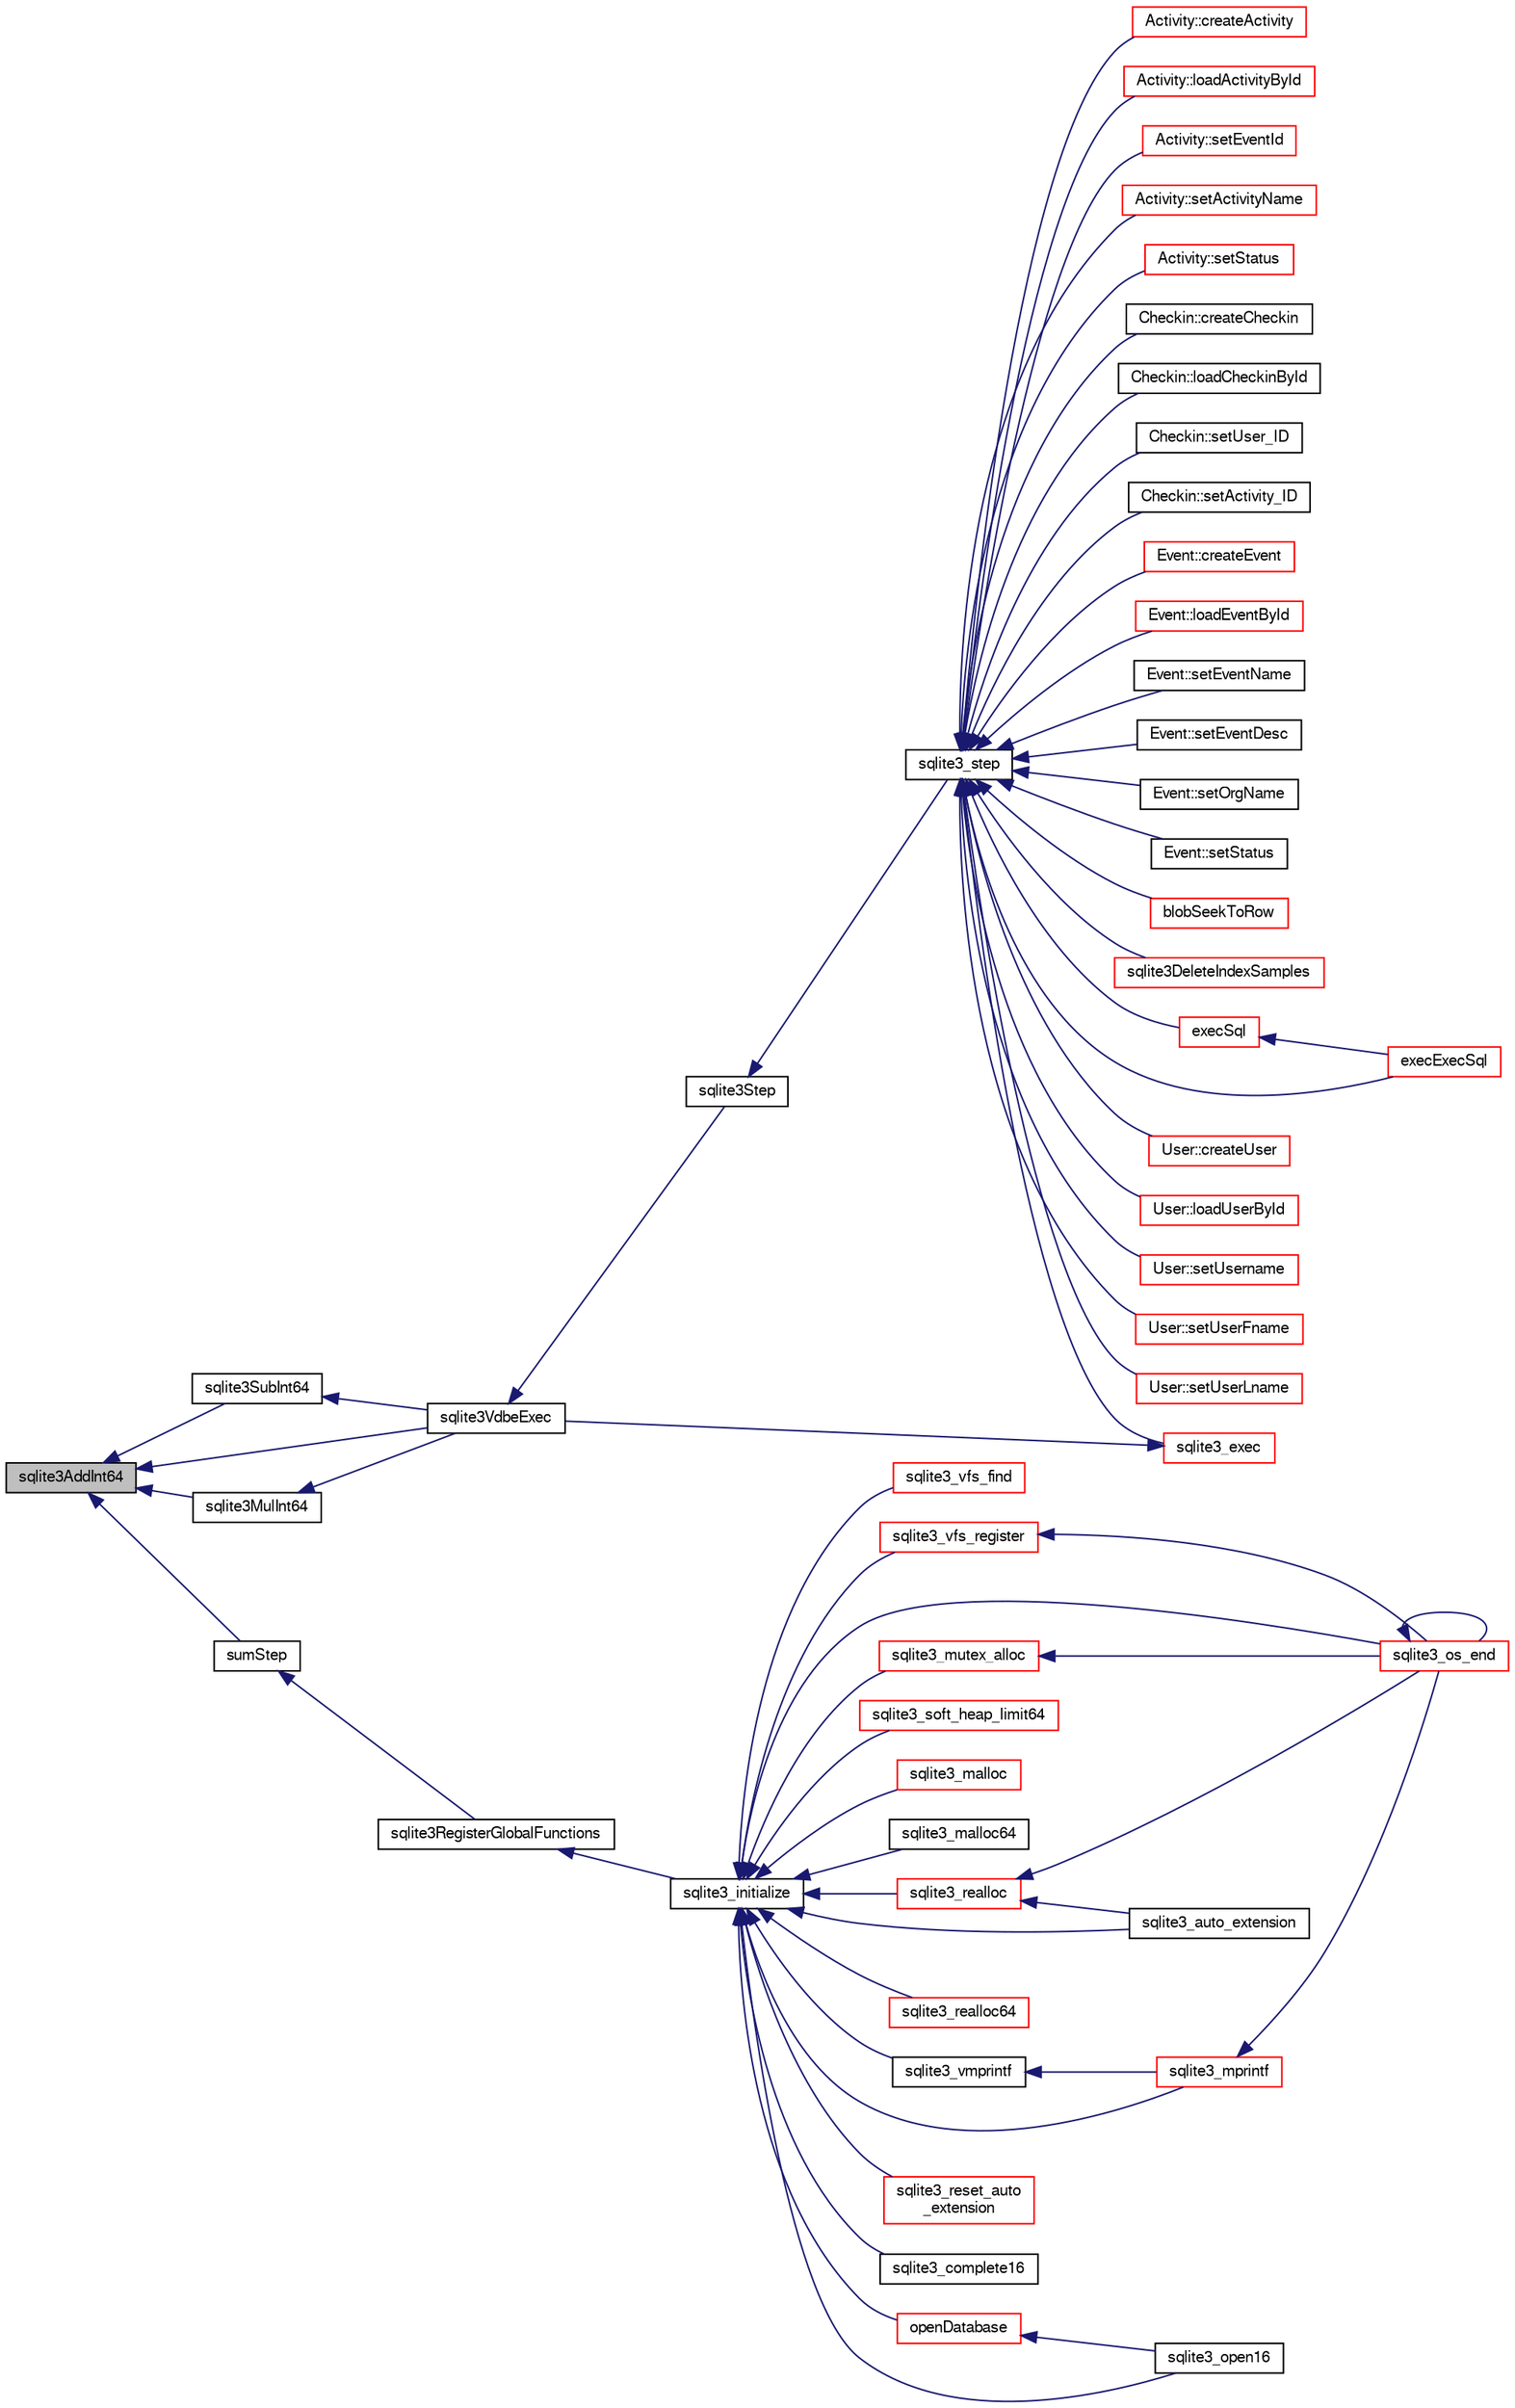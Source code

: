 digraph "sqlite3AddInt64"
{
  edge [fontname="FreeSans",fontsize="10",labelfontname="FreeSans",labelfontsize="10"];
  node [fontname="FreeSans",fontsize="10",shape=record];
  rankdir="LR";
  Node409622 [label="sqlite3AddInt64",height=0.2,width=0.4,color="black", fillcolor="grey75", style="filled", fontcolor="black"];
  Node409622 -> Node409623 [dir="back",color="midnightblue",fontsize="10",style="solid",fontname="FreeSans"];
  Node409623 [label="sqlite3SubInt64",height=0.2,width=0.4,color="black", fillcolor="white", style="filled",URL="$sqlite3_8c.html#a9c42e3cb50d8d1f61d407e52b48af32c"];
  Node409623 -> Node409624 [dir="back",color="midnightblue",fontsize="10",style="solid",fontname="FreeSans"];
  Node409624 [label="sqlite3VdbeExec",height=0.2,width=0.4,color="black", fillcolor="white", style="filled",URL="$sqlite3_8c.html#a8ce40a614bdc56719c4d642b1e4dfb21"];
  Node409624 -> Node409625 [dir="back",color="midnightblue",fontsize="10",style="solid",fontname="FreeSans"];
  Node409625 [label="sqlite3Step",height=0.2,width=0.4,color="black", fillcolor="white", style="filled",URL="$sqlite3_8c.html#a3f2872e873e2758a4beedad1d5113554"];
  Node409625 -> Node409626 [dir="back",color="midnightblue",fontsize="10",style="solid",fontname="FreeSans"];
  Node409626 [label="sqlite3_step",height=0.2,width=0.4,color="black", fillcolor="white", style="filled",URL="$sqlite3_8h.html#ac1e491ce36b7471eb28387f7d3c74334"];
  Node409626 -> Node409627 [dir="back",color="midnightblue",fontsize="10",style="solid",fontname="FreeSans"];
  Node409627 [label="Activity::createActivity",height=0.2,width=0.4,color="red", fillcolor="white", style="filled",URL="$classActivity.html#a813cc5e52c14ab49b39014c134e3425b"];
  Node409626 -> Node409630 [dir="back",color="midnightblue",fontsize="10",style="solid",fontname="FreeSans"];
  Node409630 [label="Activity::loadActivityById",height=0.2,width=0.4,color="red", fillcolor="white", style="filled",URL="$classActivity.html#abe4ffb4f08a47212ebf9013259d9e7fd"];
  Node409626 -> Node409632 [dir="back",color="midnightblue",fontsize="10",style="solid",fontname="FreeSans"];
  Node409632 [label="Activity::setEventId",height=0.2,width=0.4,color="red", fillcolor="white", style="filled",URL="$classActivity.html#adb1d0fd0d08f473e068f0a4086bfa9ca"];
  Node409626 -> Node409633 [dir="back",color="midnightblue",fontsize="10",style="solid",fontname="FreeSans"];
  Node409633 [label="Activity::setActivityName",height=0.2,width=0.4,color="red", fillcolor="white", style="filled",URL="$classActivity.html#a62dc3737b33915a36086f9dd26d16a81"];
  Node409626 -> Node409634 [dir="back",color="midnightblue",fontsize="10",style="solid",fontname="FreeSans"];
  Node409634 [label="Activity::setStatus",height=0.2,width=0.4,color="red", fillcolor="white", style="filled",URL="$classActivity.html#af618135a7738f4d2a7ee147a8ef912ea"];
  Node409626 -> Node409635 [dir="back",color="midnightblue",fontsize="10",style="solid",fontname="FreeSans"];
  Node409635 [label="Checkin::createCheckin",height=0.2,width=0.4,color="black", fillcolor="white", style="filled",URL="$classCheckin.html#a4e40acdf7fff0e607f6de4f24f3a163c"];
  Node409626 -> Node409636 [dir="back",color="midnightblue",fontsize="10",style="solid",fontname="FreeSans"];
  Node409636 [label="Checkin::loadCheckinById",height=0.2,width=0.4,color="black", fillcolor="white", style="filled",URL="$classCheckin.html#a3461f70ea6c68475225f2a07f78a21e0"];
  Node409626 -> Node409637 [dir="back",color="midnightblue",fontsize="10",style="solid",fontname="FreeSans"];
  Node409637 [label="Checkin::setUser_ID",height=0.2,width=0.4,color="black", fillcolor="white", style="filled",URL="$classCheckin.html#a76ab640f4f912876dbebf183db5359c6"];
  Node409626 -> Node409638 [dir="back",color="midnightblue",fontsize="10",style="solid",fontname="FreeSans"];
  Node409638 [label="Checkin::setActivity_ID",height=0.2,width=0.4,color="black", fillcolor="white", style="filled",URL="$classCheckin.html#ab2ff3ec2604ec73a42af25874a00b232"];
  Node409626 -> Node409639 [dir="back",color="midnightblue",fontsize="10",style="solid",fontname="FreeSans"];
  Node409639 [label="Event::createEvent",height=0.2,width=0.4,color="red", fillcolor="white", style="filled",URL="$classEvent.html#a77adb9f4a46ffb32c2d931f0691f5903"];
  Node409626 -> Node409640 [dir="back",color="midnightblue",fontsize="10",style="solid",fontname="FreeSans"];
  Node409640 [label="Event::loadEventById",height=0.2,width=0.4,color="red", fillcolor="white", style="filled",URL="$classEvent.html#afa66cea33f722dbeecb69cc98fdea055"];
  Node409626 -> Node409641 [dir="back",color="midnightblue",fontsize="10",style="solid",fontname="FreeSans"];
  Node409641 [label="Event::setEventName",height=0.2,width=0.4,color="black", fillcolor="white", style="filled",URL="$classEvent.html#a10596b6ca077df05184e30d62b08729d"];
  Node409626 -> Node409642 [dir="back",color="midnightblue",fontsize="10",style="solid",fontname="FreeSans"];
  Node409642 [label="Event::setEventDesc",height=0.2,width=0.4,color="black", fillcolor="white", style="filled",URL="$classEvent.html#ae36b8377dcae792f1c5c4726024c981b"];
  Node409626 -> Node409643 [dir="back",color="midnightblue",fontsize="10",style="solid",fontname="FreeSans"];
  Node409643 [label="Event::setOrgName",height=0.2,width=0.4,color="black", fillcolor="white", style="filled",URL="$classEvent.html#a19aac0f776bd764563a54977656cf680"];
  Node409626 -> Node409644 [dir="back",color="midnightblue",fontsize="10",style="solid",fontname="FreeSans"];
  Node409644 [label="Event::setStatus",height=0.2,width=0.4,color="black", fillcolor="white", style="filled",URL="$classEvent.html#ab0a6b9285af0f4172eb841e2b80f8972"];
  Node409626 -> Node409645 [dir="back",color="midnightblue",fontsize="10",style="solid",fontname="FreeSans"];
  Node409645 [label="blobSeekToRow",height=0.2,width=0.4,color="red", fillcolor="white", style="filled",URL="$sqlite3_8c.html#afff57e13332b98c8a44a7cebe38962ab"];
  Node409626 -> Node409648 [dir="back",color="midnightblue",fontsize="10",style="solid",fontname="FreeSans"];
  Node409648 [label="sqlite3DeleteIndexSamples",height=0.2,width=0.4,color="red", fillcolor="white", style="filled",URL="$sqlite3_8c.html#aaeda0302fbf61397ec009f65bed047ef"];
  Node409626 -> Node409817 [dir="back",color="midnightblue",fontsize="10",style="solid",fontname="FreeSans"];
  Node409817 [label="sqlite3_exec",height=0.2,width=0.4,color="red", fillcolor="white", style="filled",URL="$sqlite3_8h.html#a97487ec8150e0bcc8fa392ab8f0e24db"];
  Node409817 -> Node409624 [dir="back",color="midnightblue",fontsize="10",style="solid",fontname="FreeSans"];
  Node409626 -> Node409808 [dir="back",color="midnightblue",fontsize="10",style="solid",fontname="FreeSans"];
  Node409808 [label="execSql",height=0.2,width=0.4,color="red", fillcolor="white", style="filled",URL="$sqlite3_8c.html#a7d16651b98a110662f4c265eff0246cb"];
  Node409808 -> Node409809 [dir="back",color="midnightblue",fontsize="10",style="solid",fontname="FreeSans"];
  Node409809 [label="execExecSql",height=0.2,width=0.4,color="red", fillcolor="white", style="filled",URL="$sqlite3_8c.html#ac1be09a6c047f21133d16378d301e0d4"];
  Node409626 -> Node409809 [dir="back",color="midnightblue",fontsize="10",style="solid",fontname="FreeSans"];
  Node409626 -> Node409811 [dir="back",color="midnightblue",fontsize="10",style="solid",fontname="FreeSans"];
  Node409811 [label="User::createUser",height=0.2,width=0.4,color="red", fillcolor="white", style="filled",URL="$classUser.html#a22ed673939e8cc0a136130b809bba513"];
  Node409626 -> Node409812 [dir="back",color="midnightblue",fontsize="10",style="solid",fontname="FreeSans"];
  Node409812 [label="User::loadUserById",height=0.2,width=0.4,color="red", fillcolor="white", style="filled",URL="$classUser.html#a863377665b7fb83c5547dcf9727f5092"];
  Node409626 -> Node409813 [dir="back",color="midnightblue",fontsize="10",style="solid",fontname="FreeSans"];
  Node409813 [label="User::setUsername",height=0.2,width=0.4,color="red", fillcolor="white", style="filled",URL="$classUser.html#aa0497022a136cb78de785b0a39ae60b1"];
  Node409626 -> Node409814 [dir="back",color="midnightblue",fontsize="10",style="solid",fontname="FreeSans"];
  Node409814 [label="User::setUserFname",height=0.2,width=0.4,color="red", fillcolor="white", style="filled",URL="$classUser.html#a72657eb55cd0ca437b4841a43f19912f"];
  Node409626 -> Node409815 [dir="back",color="midnightblue",fontsize="10",style="solid",fontname="FreeSans"];
  Node409815 [label="User::setUserLname",height=0.2,width=0.4,color="red", fillcolor="white", style="filled",URL="$classUser.html#aa25973387e5afe1aa6f60dd6545e33b5"];
  Node409622 -> Node409885 [dir="back",color="midnightblue",fontsize="10",style="solid",fontname="FreeSans"];
  Node409885 [label="sqlite3MulInt64",height=0.2,width=0.4,color="black", fillcolor="white", style="filled",URL="$sqlite3_8c.html#a68089ffc385097c23d9c85939de66b79"];
  Node409885 -> Node409624 [dir="back",color="midnightblue",fontsize="10",style="solid",fontname="FreeSans"];
  Node409622 -> Node409624 [dir="back",color="midnightblue",fontsize="10",style="solid",fontname="FreeSans"];
  Node409622 -> Node409886 [dir="back",color="midnightblue",fontsize="10",style="solid",fontname="FreeSans"];
  Node409886 [label="sumStep",height=0.2,width=0.4,color="black", fillcolor="white", style="filled",URL="$sqlite3_8c.html#a357caed2b7201c57a80525a53e3c7487"];
  Node409886 -> Node409887 [dir="back",color="midnightblue",fontsize="10",style="solid",fontname="FreeSans"];
  Node409887 [label="sqlite3RegisterGlobalFunctions",height=0.2,width=0.4,color="black", fillcolor="white", style="filled",URL="$sqlite3_8c.html#a9f75bd111010f29e1b8d74344473c4ec"];
  Node409887 -> Node409888 [dir="back",color="midnightblue",fontsize="10",style="solid",fontname="FreeSans"];
  Node409888 [label="sqlite3_initialize",height=0.2,width=0.4,color="black", fillcolor="white", style="filled",URL="$sqlite3_8h.html#ab0c0ee2d5d4cf8b28e9572296a8861df"];
  Node409888 -> Node409889 [dir="back",color="midnightblue",fontsize="10",style="solid",fontname="FreeSans"];
  Node409889 [label="sqlite3_vfs_find",height=0.2,width=0.4,color="red", fillcolor="white", style="filled",URL="$sqlite3_8h.html#ac201a26de3dfa1d6deb8069eb8d95627"];
  Node409888 -> Node410037 [dir="back",color="midnightblue",fontsize="10",style="solid",fontname="FreeSans"];
  Node410037 [label="sqlite3_vfs_register",height=0.2,width=0.4,color="red", fillcolor="white", style="filled",URL="$sqlite3_8h.html#a7184b289ccd4c4c7200589137d88c4ae"];
  Node410037 -> Node409895 [dir="back",color="midnightblue",fontsize="10",style="solid",fontname="FreeSans"];
  Node409895 [label="sqlite3_os_end",height=0.2,width=0.4,color="red", fillcolor="white", style="filled",URL="$sqlite3_8h.html#a2288c95881ecca13d994e42b6a958906"];
  Node409895 -> Node409895 [dir="back",color="midnightblue",fontsize="10",style="solid",fontname="FreeSans"];
  Node409888 -> Node410040 [dir="back",color="midnightblue",fontsize="10",style="solid",fontname="FreeSans"];
  Node410040 [label="sqlite3_mutex_alloc",height=0.2,width=0.4,color="red", fillcolor="white", style="filled",URL="$sqlite3_8h.html#aa3f89418cd18e99596435c958b29b650"];
  Node410040 -> Node409895 [dir="back",color="midnightblue",fontsize="10",style="solid",fontname="FreeSans"];
  Node409888 -> Node410113 [dir="back",color="midnightblue",fontsize="10",style="solid",fontname="FreeSans"];
  Node410113 [label="sqlite3_soft_heap_limit64",height=0.2,width=0.4,color="red", fillcolor="white", style="filled",URL="$sqlite3_8h.html#ab37b3a4d1652e3acb2c43d1252e6b852"];
  Node409888 -> Node410115 [dir="back",color="midnightblue",fontsize="10",style="solid",fontname="FreeSans"];
  Node410115 [label="sqlite3_malloc",height=0.2,width=0.4,color="red", fillcolor="white", style="filled",URL="$sqlite3_8h.html#a510e31845345737f17d86ce0b2328356"];
  Node409888 -> Node410383 [dir="back",color="midnightblue",fontsize="10",style="solid",fontname="FreeSans"];
  Node410383 [label="sqlite3_malloc64",height=0.2,width=0.4,color="black", fillcolor="white", style="filled",URL="$sqlite3_8h.html#a12b7ee85e539ea28c130c5c75b96a82a"];
  Node409888 -> Node410384 [dir="back",color="midnightblue",fontsize="10",style="solid",fontname="FreeSans"];
  Node410384 [label="sqlite3_realloc",height=0.2,width=0.4,color="red", fillcolor="white", style="filled",URL="$sqlite3_8h.html#a627f0eeface58024ef47403d8cc76b35"];
  Node410384 -> Node409895 [dir="back",color="midnightblue",fontsize="10",style="solid",fontname="FreeSans"];
  Node410384 -> Node410400 [dir="back",color="midnightblue",fontsize="10",style="solid",fontname="FreeSans"];
  Node410400 [label="sqlite3_auto_extension",height=0.2,width=0.4,color="black", fillcolor="white", style="filled",URL="$sqlite3_8h.html#a85a95b45e94f6bcd52aa39b6acdb36d7"];
  Node409888 -> Node410402 [dir="back",color="midnightblue",fontsize="10",style="solid",fontname="FreeSans"];
  Node410402 [label="sqlite3_realloc64",height=0.2,width=0.4,color="red", fillcolor="white", style="filled",URL="$sqlite3_8h.html#afe88c85e9f864a3fd92941cad197245d"];
  Node409888 -> Node410190 [dir="back",color="midnightblue",fontsize="10",style="solid",fontname="FreeSans"];
  Node410190 [label="sqlite3_vmprintf",height=0.2,width=0.4,color="black", fillcolor="white", style="filled",URL="$sqlite3_8h.html#ac240de67ddf003828f16a6d9dd3fa3ca"];
  Node410190 -> Node410191 [dir="back",color="midnightblue",fontsize="10",style="solid",fontname="FreeSans"];
  Node410191 [label="sqlite3_mprintf",height=0.2,width=0.4,color="red", fillcolor="white", style="filled",URL="$sqlite3_8h.html#a9533933e57f7ccbb48c32041ce3a8862"];
  Node410191 -> Node409895 [dir="back",color="midnightblue",fontsize="10",style="solid",fontname="FreeSans"];
  Node409888 -> Node410191 [dir="back",color="midnightblue",fontsize="10",style="solid",fontname="FreeSans"];
  Node409888 -> Node409895 [dir="back",color="midnightblue",fontsize="10",style="solid",fontname="FreeSans"];
  Node409888 -> Node410400 [dir="back",color="midnightblue",fontsize="10",style="solid",fontname="FreeSans"];
  Node409888 -> Node410501 [dir="back",color="midnightblue",fontsize="10",style="solid",fontname="FreeSans"];
  Node410501 [label="sqlite3_reset_auto\l_extension",height=0.2,width=0.4,color="red", fillcolor="white", style="filled",URL="$sqlite3_8h.html#ac33f4064ae6690cada7bdc89e8153ffc"];
  Node409888 -> Node410367 [dir="back",color="midnightblue",fontsize="10",style="solid",fontname="FreeSans"];
  Node410367 [label="sqlite3_complete16",height=0.2,width=0.4,color="black", fillcolor="white", style="filled",URL="$sqlite3_8h.html#a3260341c2ef82787acca48414a1d03a1"];
  Node409888 -> Node409859 [dir="back",color="midnightblue",fontsize="10",style="solid",fontname="FreeSans"];
  Node409859 [label="openDatabase",height=0.2,width=0.4,color="red", fillcolor="white", style="filled",URL="$sqlite3_8c.html#a6a9c3bc3a64234e863413f41db473758"];
  Node409859 -> Node409862 [dir="back",color="midnightblue",fontsize="10",style="solid",fontname="FreeSans"];
  Node409862 [label="sqlite3_open16",height=0.2,width=0.4,color="black", fillcolor="white", style="filled",URL="$sqlite3_8h.html#adbc401bb96713f32e553db32f6f3ca33"];
  Node409888 -> Node409862 [dir="back",color="midnightblue",fontsize="10",style="solid",fontname="FreeSans"];
}
